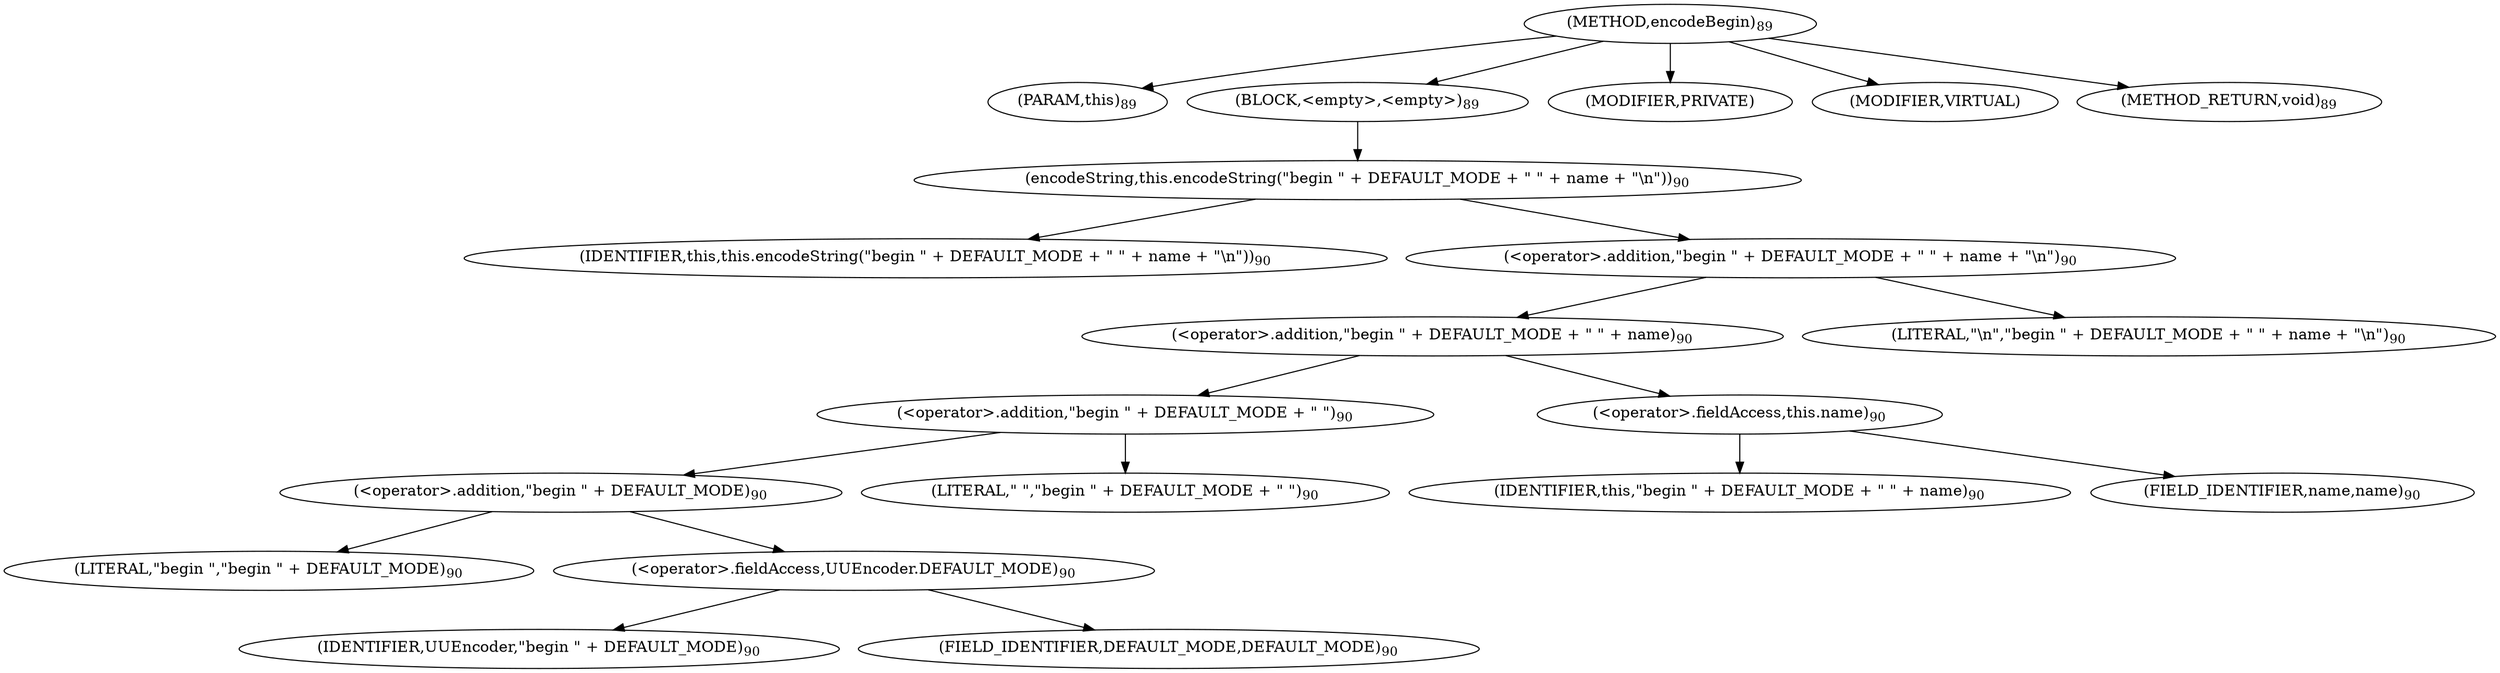 digraph "encodeBegin" {  
"146" [label = <(METHOD,encodeBegin)<SUB>89</SUB>> ]
"13" [label = <(PARAM,this)<SUB>89</SUB>> ]
"147" [label = <(BLOCK,&lt;empty&gt;,&lt;empty&gt;)<SUB>89</SUB>> ]
"148" [label = <(encodeString,this.encodeString(&quot;begin &quot; + DEFAULT_MODE + &quot; &quot; + name + &quot;\n&quot;))<SUB>90</SUB>> ]
"12" [label = <(IDENTIFIER,this,this.encodeString(&quot;begin &quot; + DEFAULT_MODE + &quot; &quot; + name + &quot;\n&quot;))<SUB>90</SUB>> ]
"149" [label = <(&lt;operator&gt;.addition,&quot;begin &quot; + DEFAULT_MODE + &quot; &quot; + name + &quot;\n&quot;)<SUB>90</SUB>> ]
"150" [label = <(&lt;operator&gt;.addition,&quot;begin &quot; + DEFAULT_MODE + &quot; &quot; + name)<SUB>90</SUB>> ]
"151" [label = <(&lt;operator&gt;.addition,&quot;begin &quot; + DEFAULT_MODE + &quot; &quot;)<SUB>90</SUB>> ]
"152" [label = <(&lt;operator&gt;.addition,&quot;begin &quot; + DEFAULT_MODE)<SUB>90</SUB>> ]
"153" [label = <(LITERAL,&quot;begin &quot;,&quot;begin &quot; + DEFAULT_MODE)<SUB>90</SUB>> ]
"154" [label = <(&lt;operator&gt;.fieldAccess,UUEncoder.DEFAULT_MODE)<SUB>90</SUB>> ]
"155" [label = <(IDENTIFIER,UUEncoder,&quot;begin &quot; + DEFAULT_MODE)<SUB>90</SUB>> ]
"156" [label = <(FIELD_IDENTIFIER,DEFAULT_MODE,DEFAULT_MODE)<SUB>90</SUB>> ]
"157" [label = <(LITERAL,&quot; &quot;,&quot;begin &quot; + DEFAULT_MODE + &quot; &quot;)<SUB>90</SUB>> ]
"158" [label = <(&lt;operator&gt;.fieldAccess,this.name)<SUB>90</SUB>> ]
"159" [label = <(IDENTIFIER,this,&quot;begin &quot; + DEFAULT_MODE + &quot; &quot; + name)<SUB>90</SUB>> ]
"160" [label = <(FIELD_IDENTIFIER,name,name)<SUB>90</SUB>> ]
"161" [label = <(LITERAL,&quot;\n&quot;,&quot;begin &quot; + DEFAULT_MODE + &quot; &quot; + name + &quot;\n&quot;)<SUB>90</SUB>> ]
"162" [label = <(MODIFIER,PRIVATE)> ]
"163" [label = <(MODIFIER,VIRTUAL)> ]
"164" [label = <(METHOD_RETURN,void)<SUB>89</SUB>> ]
  "146" -> "13" 
  "146" -> "147" 
  "146" -> "162" 
  "146" -> "163" 
  "146" -> "164" 
  "147" -> "148" 
  "148" -> "12" 
  "148" -> "149" 
  "149" -> "150" 
  "149" -> "161" 
  "150" -> "151" 
  "150" -> "158" 
  "151" -> "152" 
  "151" -> "157" 
  "152" -> "153" 
  "152" -> "154" 
  "154" -> "155" 
  "154" -> "156" 
  "158" -> "159" 
  "158" -> "160" 
}
